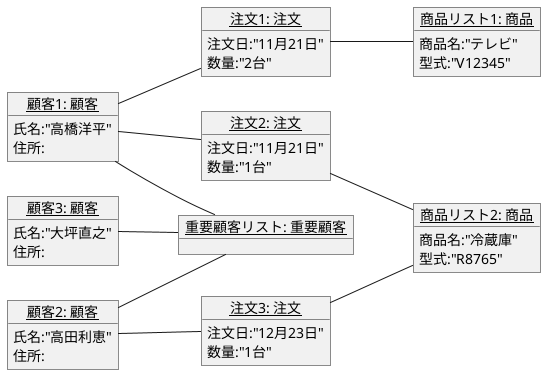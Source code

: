 @startuml 演習3-7
left to right direction
object "<u>顧客1: 顧客</u>" as cus1 {
氏名:"高橋洋平"
住所:
}
object "<u>顧客2: 顧客</u>" as cus2 {
氏名:"高田利恵"
住所:
}
object "<u>顧客3: 顧客</u>" as cus3 {
氏名:"大坪直之"
住所:
}
object "<u>商品リスト1: 商品</u>" as mer1 {
商品名:"テレビ"
型式:"V12345"
}
object "<u>商品リスト2: 商品</u>" as mer2 {
商品名:"冷蔵庫"
型式:"R8765"
}
object "<u>注文1: 注文</u>" as ord1 {
注文日:"11月21日"
数量:"2台"
}
object "<u>注文2: 注文</u>" as ord2 {
注文日:"11月21日"
数量:"1台"
}
object "<u>注文3: 注文</u>" as ord3 {
注文日:"12月23日"
数量:"1台"
}
object "<u>重要顧客リスト: 重要顧客</u>" as imp1 {
}
cus1 -- ord1 
ord1 -- mer1
cus1 -- ord2
ord2 -- mer2
cus2 -- ord3
ord3 -- mer2
cus1 -- imp1
cus2 -- imp1
cus3 -- imp1
@enduml